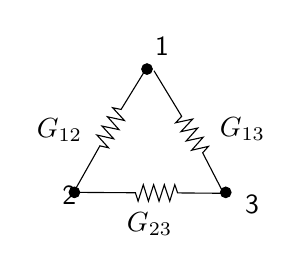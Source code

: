 \begin{tikzpicture}[y=-1cm]
\sf
\path (7.267,1.3) node[text=black,anchor=base west] {1};
\path (8.411,3.311) node[text=black,anchor=base west] {3};
\path (6.089,3.2) node[text=black,anchor=base west] {2};
\path (8.089,2.333) node[text=black,anchor=base west] {$G_{13}$};
\path (6.589,2.344) node[text=black,anchor=base east] {$G_{12}$};
\path (7.322,3.544) node[text=black,anchor=base] {$G_{23}$};
\filldraw[black] (7.289,1.478) circle (0.067cm);
\filldraw[black] (6.367,3.044) circle (0.067cm);
\filldraw[black] (8.289,3.044) circle (0.067cm);
\draw[black] (6.344,3.067) -- (6.691,2.453) -- (6.8,2.478) -- (6.653,2.316) -- (6.867,2.364) -- (6.718,2.202) -- (6.933,2.247) -- (6.787,2.084) -- (7.002,2.131) -- (6.853,1.969) -- (6.96,1.991) -- (7.289,1.456);
\draw[black] (6.367,3.044) -- (7.142,3.049) -- (7.176,3.156) -- (7.242,2.947) -- (7.307,3.156) -- (7.373,2.947) -- (7.442,3.156) -- (7.509,2.947) -- (7.578,3.156) -- (7.642,2.947) -- (7.678,3.051) -- (8.289,3.056);
\draw[black] (7.378,1.5) -- (7.729,2.078) -- (7.653,2.16) -- (7.869,2.113) -- (7.72,2.273) -- (7.933,2.227) -- (7.787,2.391) -- (8.002,2.344) -- (7.856,2.509) -- (8.069,2.46) -- (7.996,2.542) -- (8.242,3.018);

\end{tikzpicture}%

%% Configure (x)emacs for this file ...
%% Local Variables:
%% mode: latex
%% End: